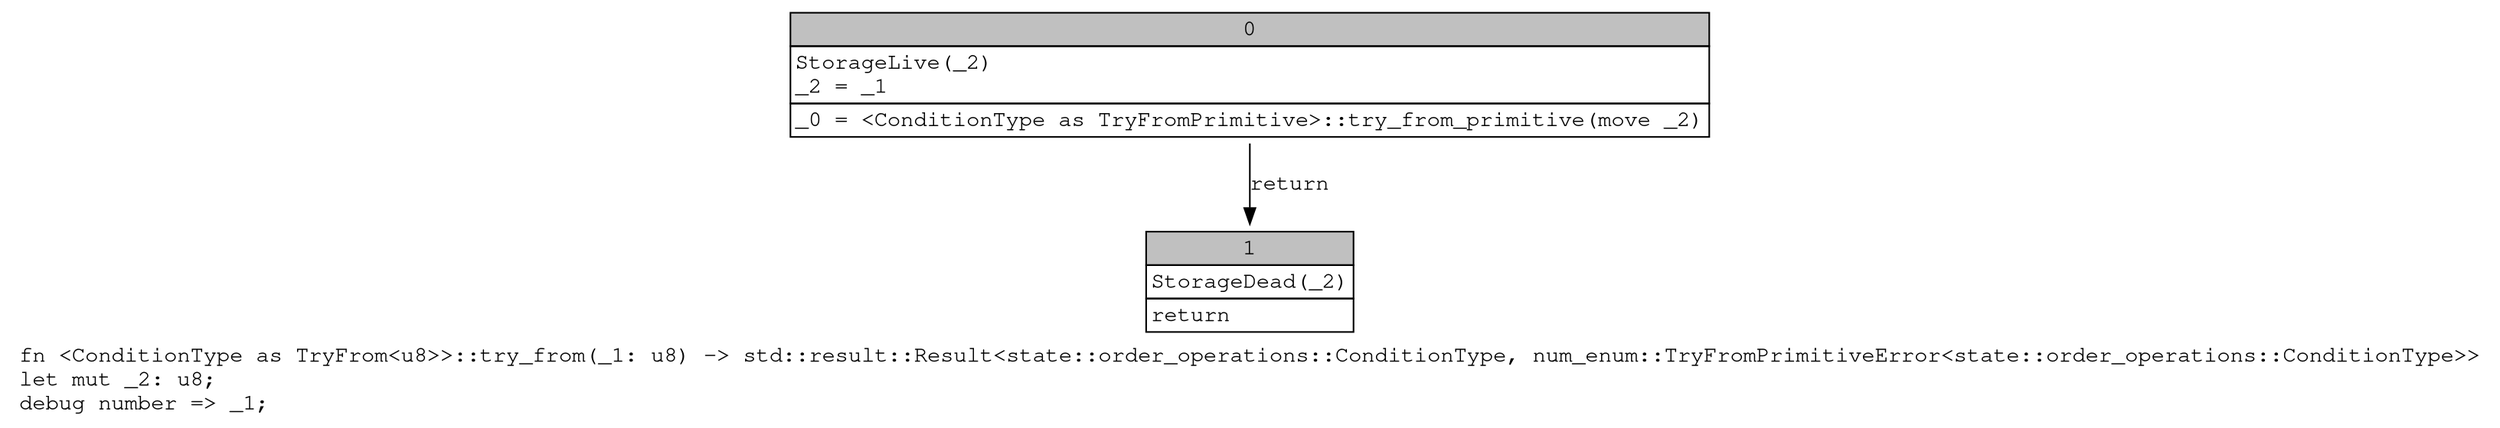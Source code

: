 digraph Mir_0_8545 {
    graph [fontname="Courier, monospace"];
    node [fontname="Courier, monospace"];
    edge [fontname="Courier, monospace"];
    label=<fn &lt;ConditionType as TryFrom&lt;u8&gt;&gt;::try_from(_1: u8) -&gt; std::result::Result&lt;state::order_operations::ConditionType, num_enum::TryFromPrimitiveError&lt;state::order_operations::ConditionType&gt;&gt;<br align="left"/>let mut _2: u8;<br align="left"/>debug number =&gt; _1;<br align="left"/>>;
    bb0__0_8545 [shape="none", label=<<table border="0" cellborder="1" cellspacing="0"><tr><td bgcolor="gray" align="center" colspan="1">0</td></tr><tr><td align="left" balign="left">StorageLive(_2)<br/>_2 = _1<br/></td></tr><tr><td align="left">_0 = &lt;ConditionType as TryFromPrimitive&gt;::try_from_primitive(move _2)</td></tr></table>>];
    bb1__0_8545 [shape="none", label=<<table border="0" cellborder="1" cellspacing="0"><tr><td bgcolor="gray" align="center" colspan="1">1</td></tr><tr><td align="left" balign="left">StorageDead(_2)<br/></td></tr><tr><td align="left">return</td></tr></table>>];
    bb0__0_8545 -> bb1__0_8545 [label="return"];
}
